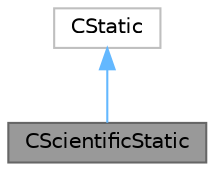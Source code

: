 digraph "CScientificStatic"
{
 // LATEX_PDF_SIZE
  bgcolor="transparent";
  edge [fontname=Helvetica,fontsize=10,labelfontname=Helvetica,labelfontsize=10];
  node [fontname=Helvetica,fontsize=10,shape=box,height=0.2,width=0.4];
  Node1 [id="Node000001",label="CScientificStatic",height=0.2,width=0.4,color="gray40", fillcolor="grey60", style="filled", fontcolor="black",tooltip="A custom static control class for rendering mathematical expressions with special formatting for symb..."];
  Node2 -> Node1 [id="edge1_Node000001_Node000002",dir="back",color="steelblue1",style="solid",tooltip=" "];
  Node2 [id="Node000002",label="CStatic",height=0.2,width=0.4,color="grey75", fillcolor="white", style="filled",tooltip=" "];
}
